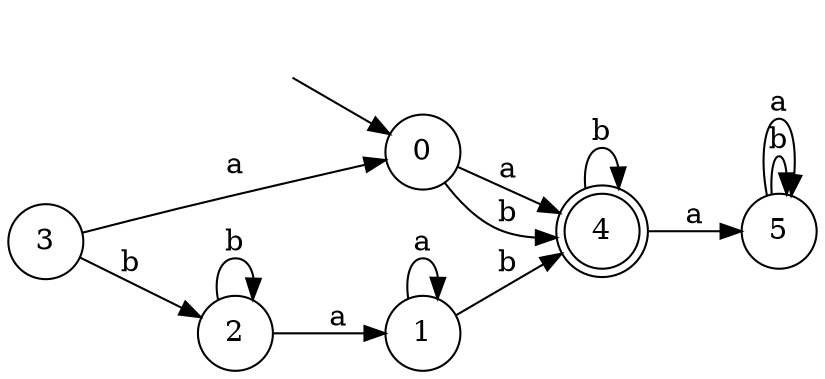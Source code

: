 digraph {
  rankdir=LR;
  0 [label="0", shape = circle];
  0 -> 4 [label="b"];
  0 -> 4 [label="a"];
  1 [label="1", shape = circle];
  1 -> 4 [label="b"];
  1 -> 1 [label="a"];
  2 [label="2", shape = circle];
  2 -> 2 [label="b"];
  2 -> 1 [label="a"];
  3 [label="3", shape = circle];
  3 -> 2 [label="b"];
  3 -> 0 [label="a"];
  4 [label="4", shape = doublecircle];
  4 -> 4 [label="b"];
  4 -> 5 [label="a"];
  5 [label="5", shape = circle];
  5 -> 5 [label="b"];
  5 -> 5 [label="a"];
  6 [label="", shape = plaintext];
  6 -> 0 [label=""];
}
